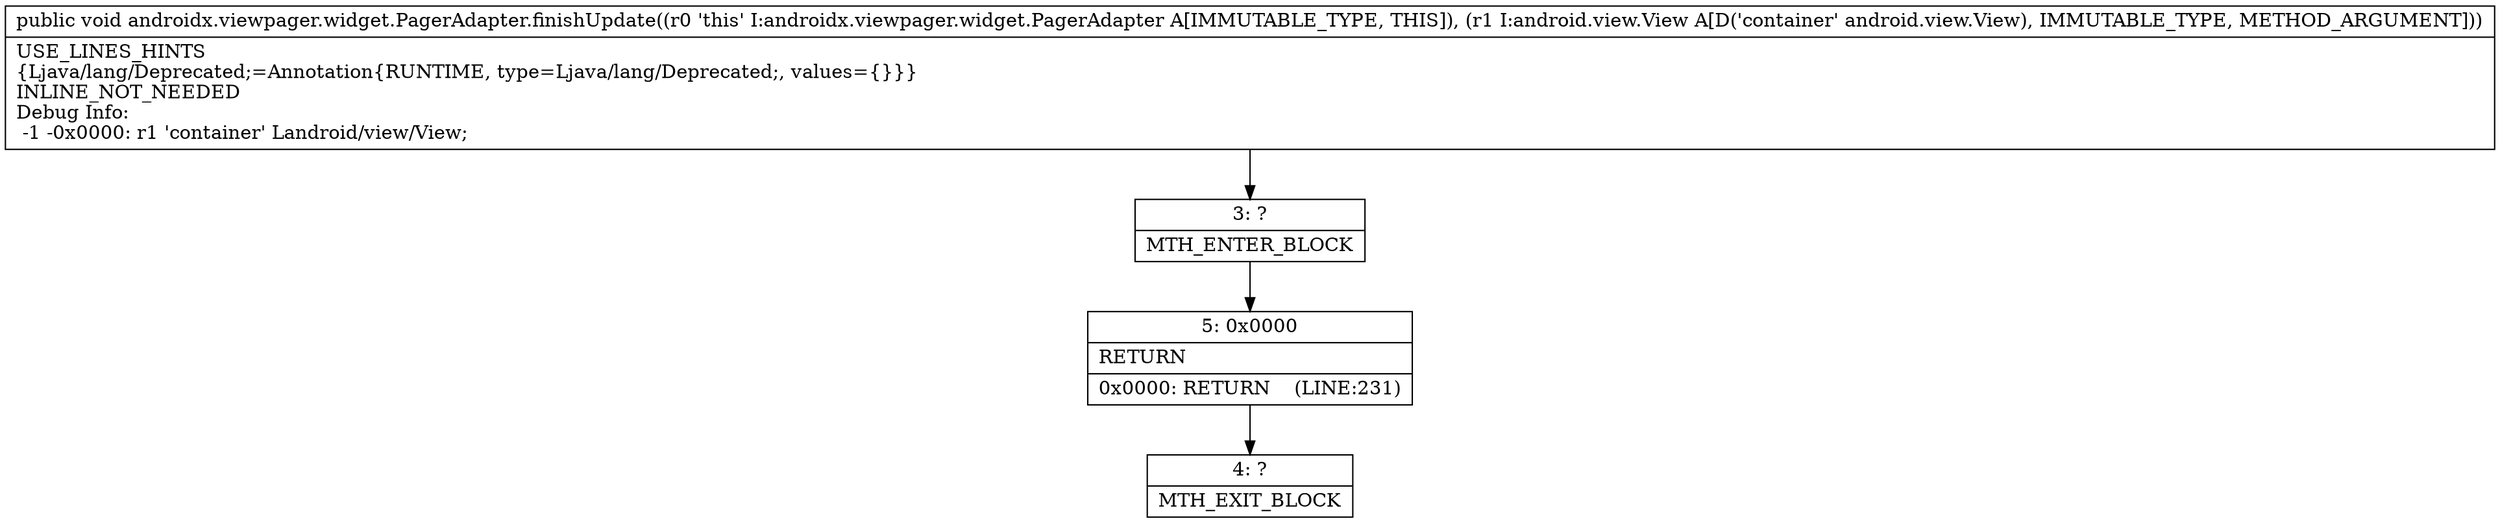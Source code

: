 digraph "CFG forandroidx.viewpager.widget.PagerAdapter.finishUpdate(Landroid\/view\/View;)V" {
Node_3 [shape=record,label="{3\:\ ?|MTH_ENTER_BLOCK\l}"];
Node_5 [shape=record,label="{5\:\ 0x0000|RETURN\l|0x0000: RETURN    (LINE:231)\l}"];
Node_4 [shape=record,label="{4\:\ ?|MTH_EXIT_BLOCK\l}"];
MethodNode[shape=record,label="{public void androidx.viewpager.widget.PagerAdapter.finishUpdate((r0 'this' I:androidx.viewpager.widget.PagerAdapter A[IMMUTABLE_TYPE, THIS]), (r1 I:android.view.View A[D('container' android.view.View), IMMUTABLE_TYPE, METHOD_ARGUMENT]))  | USE_LINES_HINTS\l\{Ljava\/lang\/Deprecated;=Annotation\{RUNTIME, type=Ljava\/lang\/Deprecated;, values=\{\}\}\}\lINLINE_NOT_NEEDED\lDebug Info:\l  \-1 \-0x0000: r1 'container' Landroid\/view\/View;\l}"];
MethodNode -> Node_3;Node_3 -> Node_5;
Node_5 -> Node_4;
}

